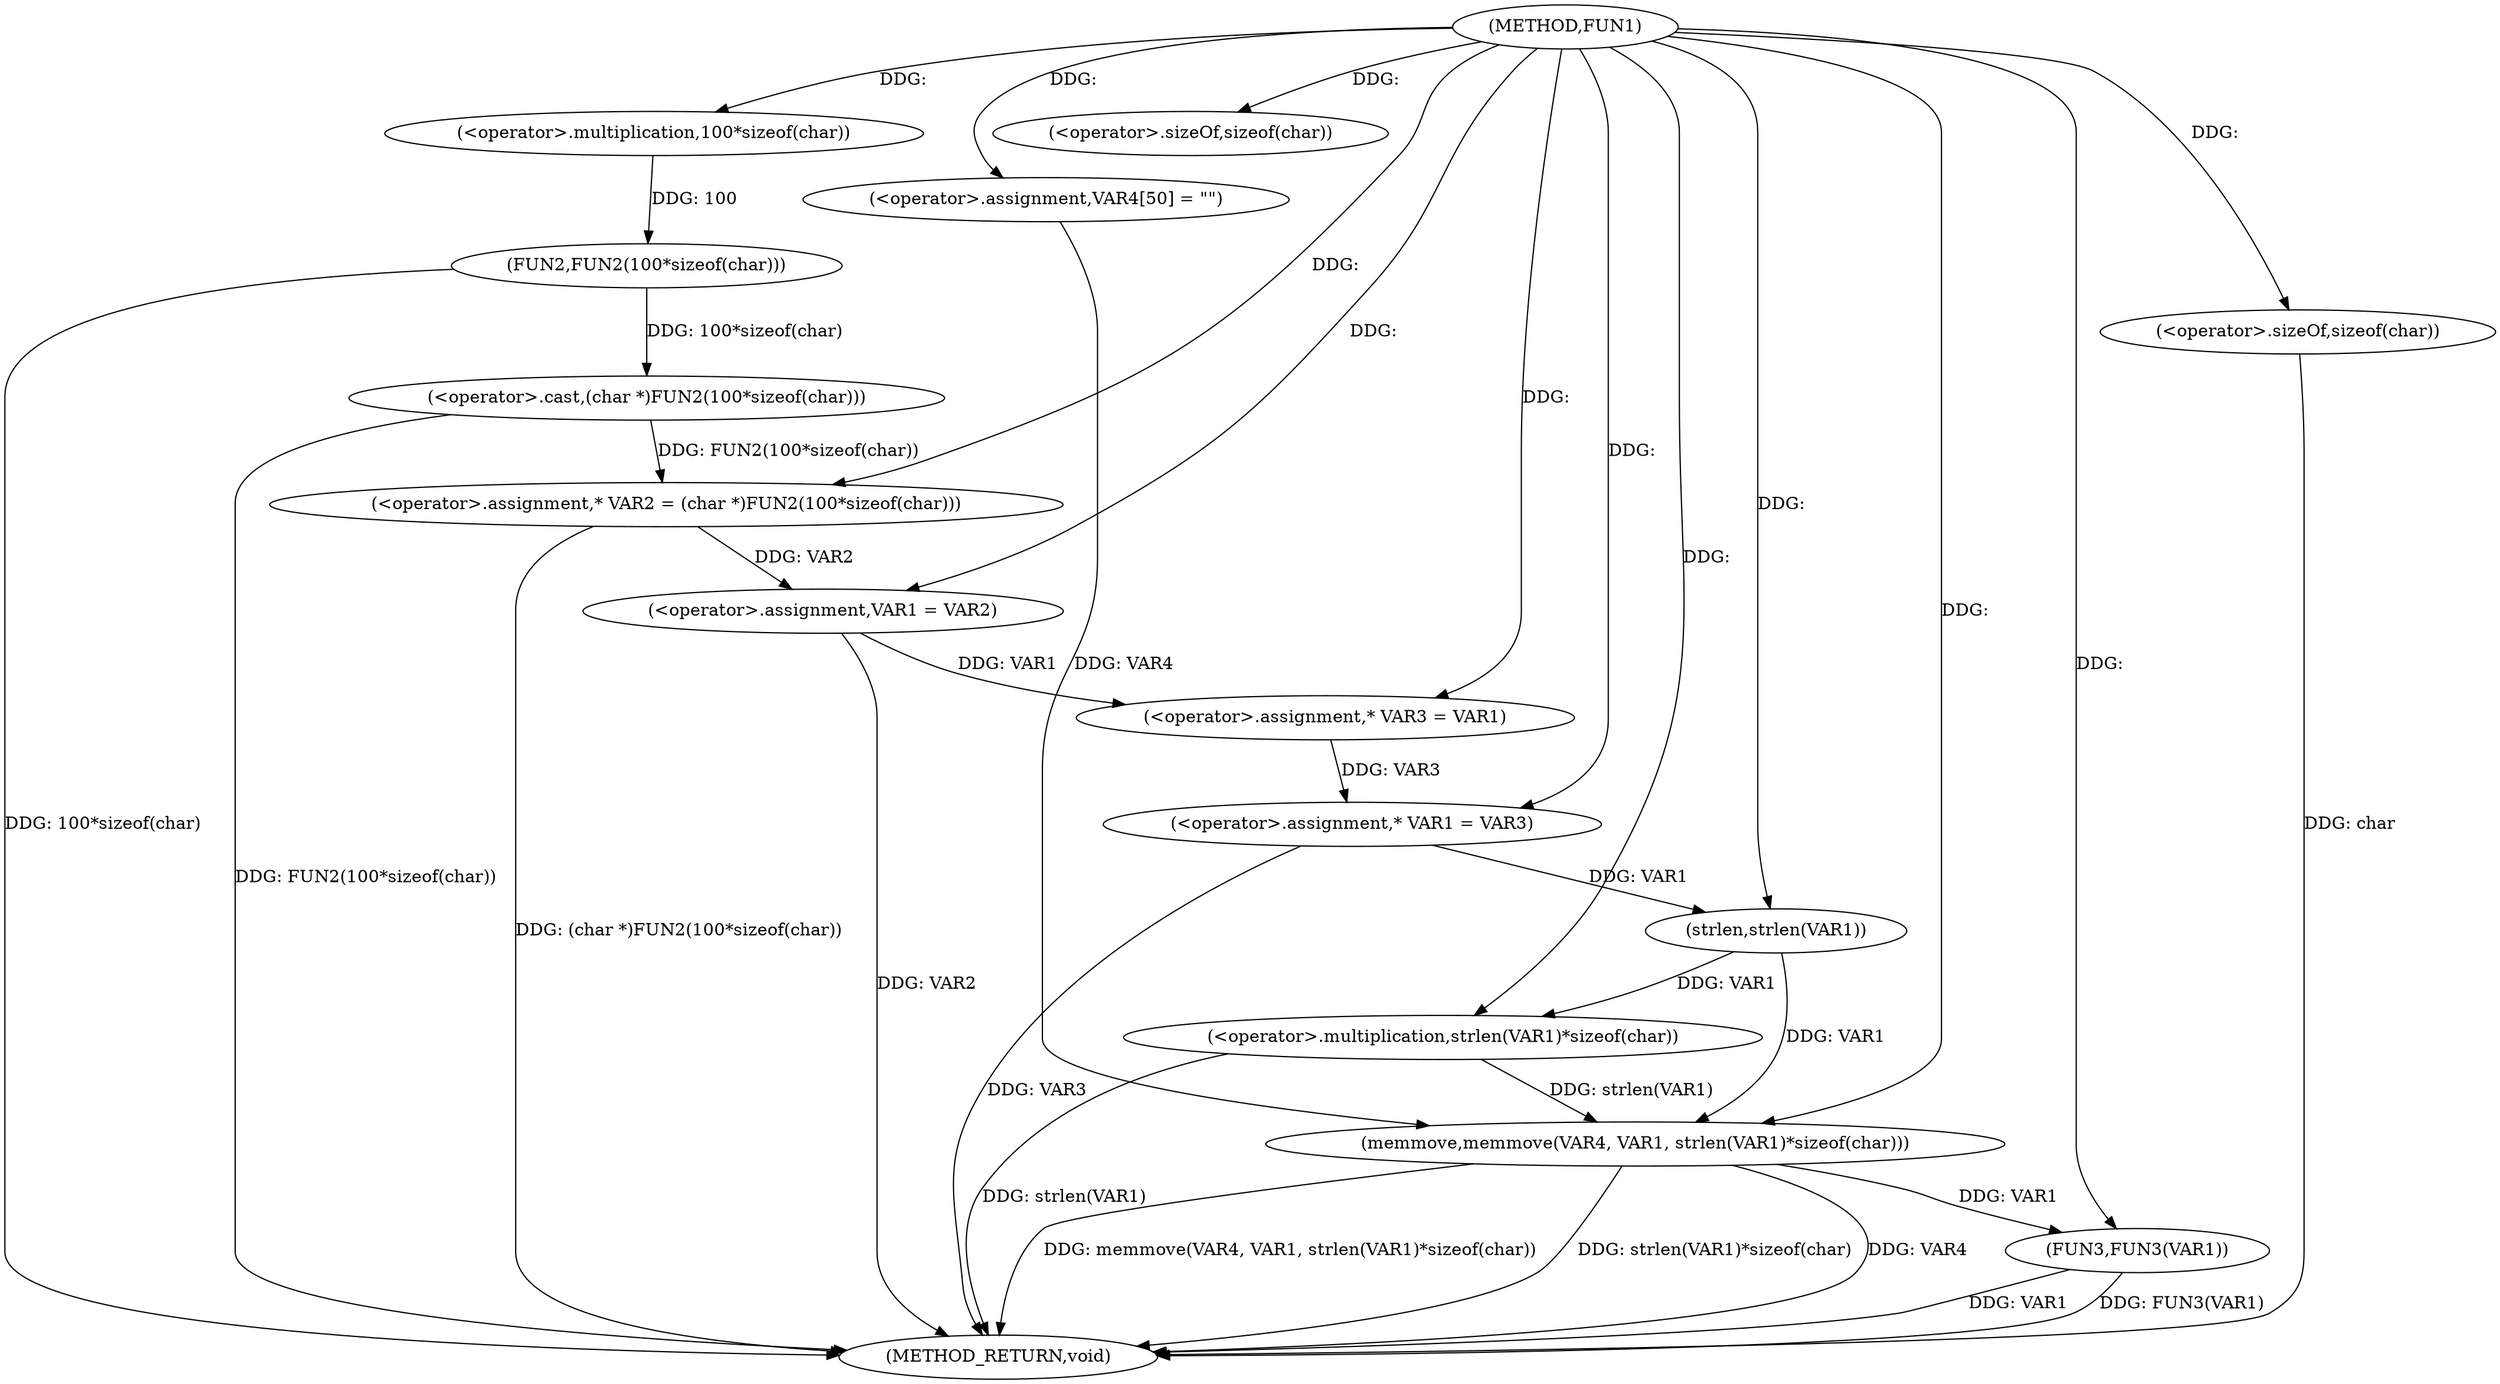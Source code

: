 digraph FUN1 {  
"1000100" [label = "(METHOD,FUN1)" ]
"1000140" [label = "(METHOD_RETURN,void)" ]
"1000104" [label = "(<operator>.assignment,* VAR2 = (char *)FUN2(100*sizeof(char)))" ]
"1000106" [label = "(<operator>.cast,(char *)FUN2(100*sizeof(char)))" ]
"1000108" [label = "(FUN2,FUN2(100*sizeof(char)))" ]
"1000109" [label = "(<operator>.multiplication,100*sizeof(char))" ]
"1000111" [label = "(<operator>.sizeOf,sizeof(char))" ]
"1000113" [label = "(<operator>.assignment,VAR1 = VAR2)" ]
"1000118" [label = "(<operator>.assignment,* VAR3 = VAR1)" ]
"1000122" [label = "(<operator>.assignment,* VAR1 = VAR3)" ]
"1000127" [label = "(<operator>.assignment,VAR4[50] = \"\")" ]
"1000130" [label = "(memmove,memmove(VAR4, VAR1, strlen(VAR1)*sizeof(char)))" ]
"1000133" [label = "(<operator>.multiplication,strlen(VAR1)*sizeof(char))" ]
"1000134" [label = "(strlen,strlen(VAR1))" ]
"1000136" [label = "(<operator>.sizeOf,sizeof(char))" ]
"1000138" [label = "(FUN3,FUN3(VAR1))" ]
  "1000130" -> "1000140"  [ label = "DDG: memmove(VAR4, VAR1, strlen(VAR1)*sizeof(char))"] 
  "1000106" -> "1000140"  [ label = "DDG: FUN2(100*sizeof(char))"] 
  "1000138" -> "1000140"  [ label = "DDG: VAR1"] 
  "1000133" -> "1000140"  [ label = "DDG: strlen(VAR1)"] 
  "1000113" -> "1000140"  [ label = "DDG: VAR2"] 
  "1000130" -> "1000140"  [ label = "DDG: strlen(VAR1)*sizeof(char)"] 
  "1000138" -> "1000140"  [ label = "DDG: FUN3(VAR1)"] 
  "1000136" -> "1000140"  [ label = "DDG: char"] 
  "1000104" -> "1000140"  [ label = "DDG: (char *)FUN2(100*sizeof(char))"] 
  "1000108" -> "1000140"  [ label = "DDG: 100*sizeof(char)"] 
  "1000130" -> "1000140"  [ label = "DDG: VAR4"] 
  "1000122" -> "1000140"  [ label = "DDG: VAR3"] 
  "1000106" -> "1000104"  [ label = "DDG: FUN2(100*sizeof(char))"] 
  "1000100" -> "1000104"  [ label = "DDG: "] 
  "1000108" -> "1000106"  [ label = "DDG: 100*sizeof(char)"] 
  "1000109" -> "1000108"  [ label = "DDG: 100"] 
  "1000100" -> "1000109"  [ label = "DDG: "] 
  "1000100" -> "1000111"  [ label = "DDG: "] 
  "1000104" -> "1000113"  [ label = "DDG: VAR2"] 
  "1000100" -> "1000113"  [ label = "DDG: "] 
  "1000113" -> "1000118"  [ label = "DDG: VAR1"] 
  "1000100" -> "1000118"  [ label = "DDG: "] 
  "1000118" -> "1000122"  [ label = "DDG: VAR3"] 
  "1000100" -> "1000122"  [ label = "DDG: "] 
  "1000100" -> "1000127"  [ label = "DDG: "] 
  "1000127" -> "1000130"  [ label = "DDG: VAR4"] 
  "1000100" -> "1000130"  [ label = "DDG: "] 
  "1000134" -> "1000130"  [ label = "DDG: VAR1"] 
  "1000133" -> "1000130"  [ label = "DDG: strlen(VAR1)"] 
  "1000134" -> "1000133"  [ label = "DDG: VAR1"] 
  "1000122" -> "1000134"  [ label = "DDG: VAR1"] 
  "1000100" -> "1000134"  [ label = "DDG: "] 
  "1000100" -> "1000133"  [ label = "DDG: "] 
  "1000100" -> "1000136"  [ label = "DDG: "] 
  "1000130" -> "1000138"  [ label = "DDG: VAR1"] 
  "1000100" -> "1000138"  [ label = "DDG: "] 
}
